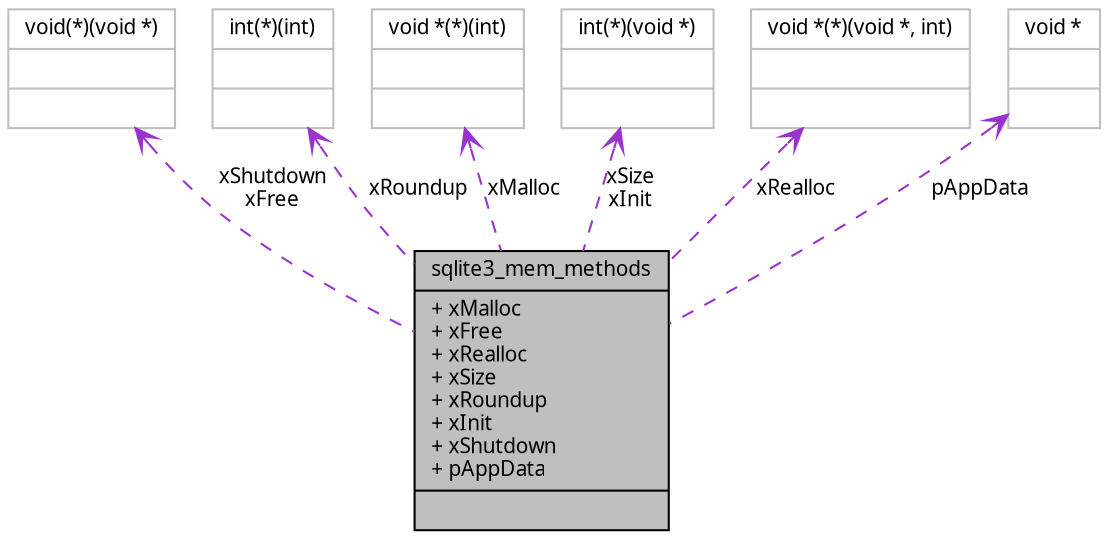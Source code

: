 digraph G
{
  edge [fontname="FreeSans.ttf",fontsize=10,labelfontname="FreeSans.ttf",labelfontsize=10];
  node [fontname="FreeSans.ttf",fontsize=10,shape=record];
  Node1 [label="{sqlite3_mem_methods\n|+ xMalloc\l+ xFree\l+ xRealloc\l+ xSize\l+ xRoundup\l+ xInit\l+ xShutdown\l+ pAppData\l|}",height=0.2,width=0.4,color="black", fillcolor="grey75", style="filled" fontcolor="black"];
  Node2 -> Node1 [dir=back,color="darkorchid3",fontsize=10,style="dashed",label="xShutdown\nxFree",arrowtail="open",fontname="FreeSans.ttf"];
  Node2 [label="{void(*)(void *)\n||}",height=0.2,width=0.4,color="grey75", fillcolor="white", style="filled"];
  Node3 -> Node1 [dir=back,color="darkorchid3",fontsize=10,style="dashed",label="xRoundup",arrowtail="open",fontname="FreeSans.ttf"];
  Node3 [label="{int(*)(int)\n||}",height=0.2,width=0.4,color="grey75", fillcolor="white", style="filled"];
  Node4 -> Node1 [dir=back,color="darkorchid3",fontsize=10,style="dashed",label="xMalloc",arrowtail="open",fontname="FreeSans.ttf"];
  Node4 [label="{void *(*)(int)\n||}",height=0.2,width=0.4,color="grey75", fillcolor="white", style="filled"];
  Node5 -> Node1 [dir=back,color="darkorchid3",fontsize=10,style="dashed",label="xSize\nxInit",arrowtail="open",fontname="FreeSans.ttf"];
  Node5 [label="{int(*)(void *)\n||}",height=0.2,width=0.4,color="grey75", fillcolor="white", style="filled"];
  Node6 -> Node1 [dir=back,color="darkorchid3",fontsize=10,style="dashed",label="xRealloc",arrowtail="open",fontname="FreeSans.ttf"];
  Node6 [label="{void *(*)(void *, int)\n||}",height=0.2,width=0.4,color="grey75", fillcolor="white", style="filled"];
  Node7 -> Node1 [dir=back,color="darkorchid3",fontsize=10,style="dashed",label="pAppData",arrowtail="open",fontname="FreeSans.ttf"];
  Node7 [label="{void *\n||}",height=0.2,width=0.4,color="grey75", fillcolor="white", style="filled"];
}
